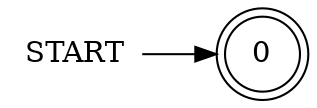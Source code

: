 digraph {
  graph [rankdir=LR];

  q_0 [shape=doublecircle, label="0"];
  START [shape=plaintext];

  START -> q_0;
}
